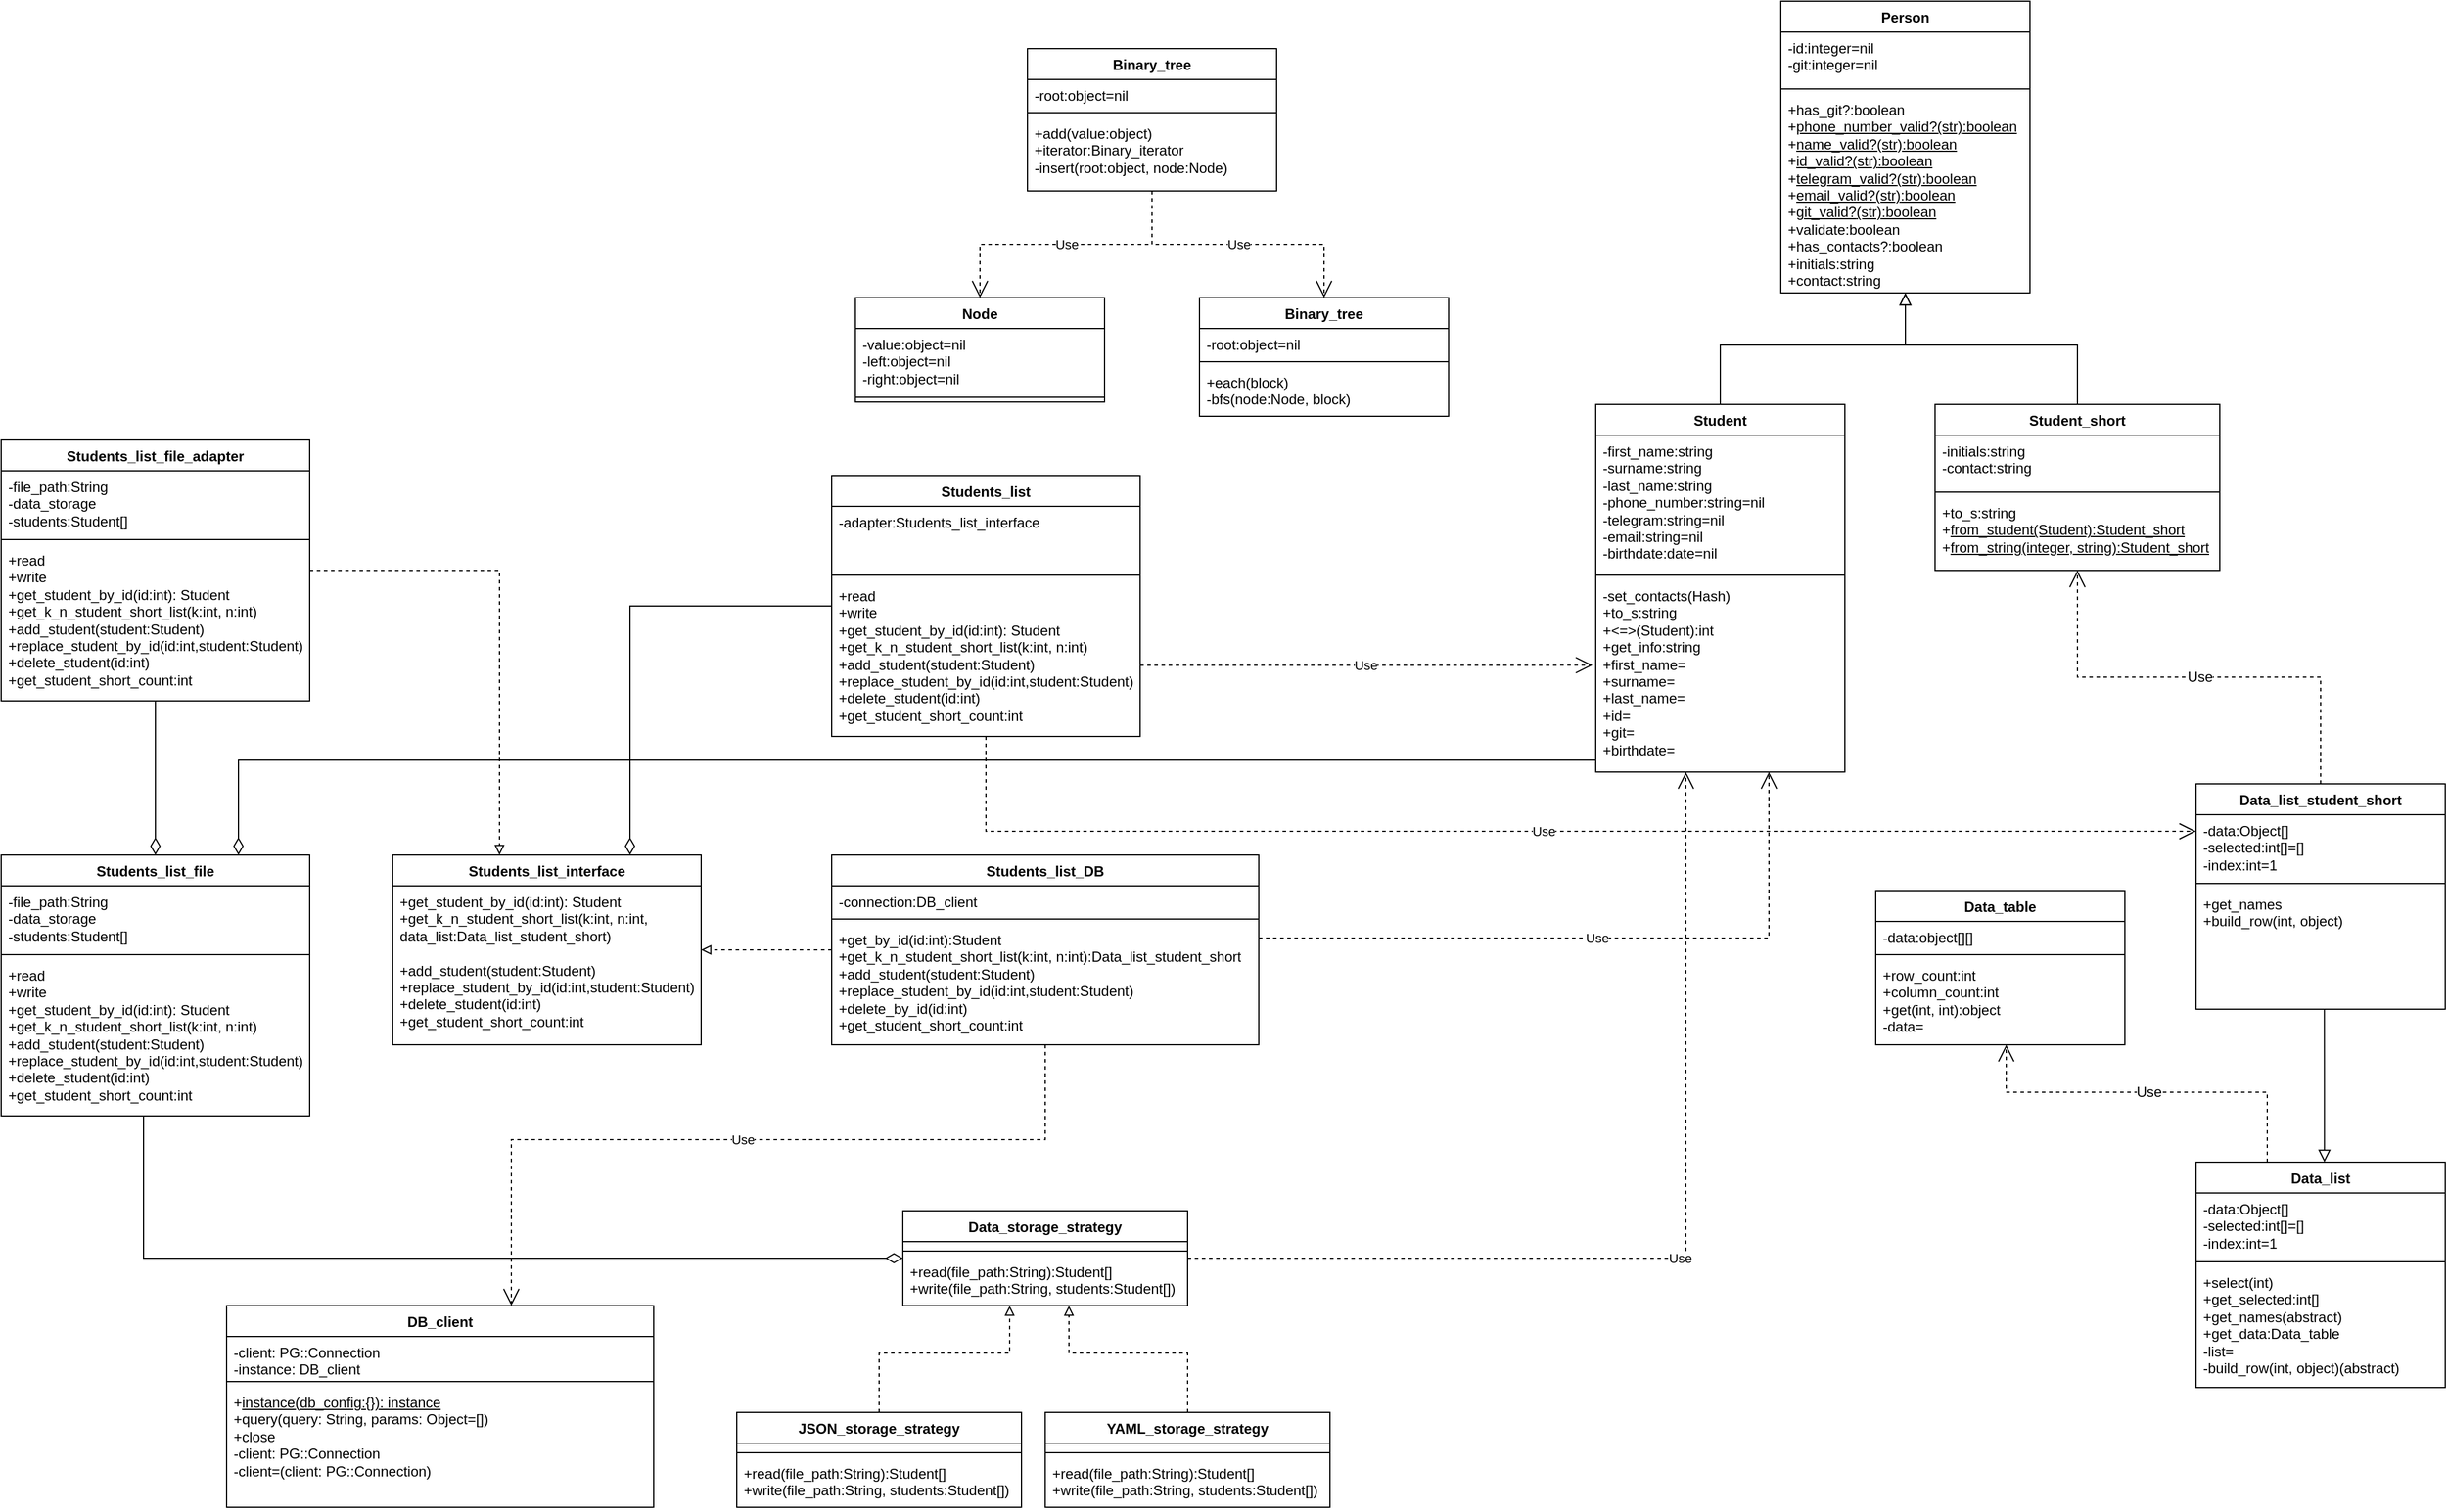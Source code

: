 <mxfile version="25.0.3">
  <diagram name="Страница — 1" id="g2da-hudP_CnLgakoSEc">
    <mxGraphModel dx="3975" dy="1758" grid="1" gridSize="10" guides="1" tooltips="1" connect="1" arrows="1" fold="1" page="1" pageScale="1" pageWidth="827" pageHeight="1169" math="0" shadow="0">
      <root>
        <mxCell id="0" />
        <mxCell id="1" parent="0" />
        <mxCell id="_McZ9GE45n8cKITFBvcX-1" value="Person" style="swimlane;fontStyle=1;align=center;verticalAlign=top;childLayout=stackLayout;horizontal=1;startSize=26;horizontalStack=0;resizeParent=1;resizeParentMax=0;resizeLast=0;collapsible=1;marginBottom=0;whiteSpace=wrap;html=1;labelBackgroundColor=none;" vertex="1" parent="1">
          <mxGeometry x="880" width="210" height="246" as="geometry" />
        </mxCell>
        <mxCell id="_McZ9GE45n8cKITFBvcX-2" value="-id:integer=nil&lt;div&gt;-git:integer=nil&lt;br&gt;&lt;/div&gt;" style="text;strokeColor=none;fillColor=none;align=left;verticalAlign=top;spacingLeft=4;spacingRight=4;overflow=hidden;rotatable=0;points=[[0,0.5],[1,0.5]];portConstraint=eastwest;whiteSpace=wrap;html=1;labelBackgroundColor=none;" vertex="1" parent="_McZ9GE45n8cKITFBvcX-1">
          <mxGeometry y="26" width="210" height="44" as="geometry" />
        </mxCell>
        <mxCell id="_McZ9GE45n8cKITFBvcX-3" value="" style="line;strokeWidth=1;fillColor=none;align=left;verticalAlign=middle;spacingTop=-1;spacingLeft=3;spacingRight=3;rotatable=0;labelPosition=right;points=[];portConstraint=eastwest;labelBackgroundColor=none;" vertex="1" parent="_McZ9GE45n8cKITFBvcX-1">
          <mxGeometry y="70" width="210" height="8" as="geometry" />
        </mxCell>
        <mxCell id="_McZ9GE45n8cKITFBvcX-4" value="+has_git?:boolean&lt;div&gt;+&lt;u&gt;phone_number_valid?(str)&lt;span style=&quot;background-color: initial;&quot;&gt;:boolean&lt;/span&gt;&lt;/u&gt;&lt;/div&gt;&lt;div&gt;&lt;span style=&quot;background-color: initial;&quot;&gt;+&lt;u&gt;name_valid?(str)&lt;/u&gt;&lt;/span&gt;&lt;span style=&quot;background-color: initial;&quot;&gt;&lt;u&gt;:boolean&lt;/u&gt;&lt;/span&gt;&lt;/div&gt;&lt;div&gt;&lt;span style=&quot;background-color: initial;&quot;&gt;+&lt;u&gt;id_valid?&lt;/u&gt;&lt;/span&gt;&lt;u&gt;&lt;span style=&quot;background-color: initial;&quot;&gt;(str)&lt;/span&gt;&lt;span style=&quot;background-color: initial;&quot;&gt;:boolean&lt;/span&gt;&lt;/u&gt;&lt;/div&gt;&lt;div&gt;&lt;span style=&quot;background-color: initial;&quot;&gt;+&lt;u&gt;telegram_valid?&lt;/u&gt;&lt;/span&gt;&lt;u&gt;&lt;span style=&quot;background-color: initial;&quot;&gt;(str)&lt;/span&gt;&lt;span style=&quot;background-color: initial;&quot;&gt;:boolean&lt;/span&gt;&lt;/u&gt;&lt;/div&gt;&lt;div&gt;&lt;span style=&quot;background-color: initial;&quot;&gt;+&lt;u&gt;email_valid?&lt;/u&gt;&lt;/span&gt;&lt;u&gt;&lt;span style=&quot;background-color: initial;&quot;&gt;(str)&lt;/span&gt;&lt;span style=&quot;background-color: initial;&quot;&gt;:boolean&lt;/span&gt;&lt;/u&gt;&lt;/div&gt;&lt;div&gt;&lt;span style=&quot;background-color: initial;&quot;&gt;+&lt;u&gt;git_valid?&lt;/u&gt;&lt;/span&gt;&lt;u&gt;&lt;span style=&quot;background-color: initial;&quot;&gt;(str)&lt;/span&gt;&lt;span style=&quot;background-color: initial;&quot;&gt;:boolean&lt;/span&gt;&lt;/u&gt;&lt;/div&gt;&lt;div&gt;&lt;span style=&quot;background-color: initial;&quot;&gt;+validate&lt;/span&gt;&lt;span style=&quot;background-color: initial;&quot;&gt;:boolean&lt;/span&gt;&lt;/div&gt;&lt;div&gt;&lt;span style=&quot;background-color: initial;&quot;&gt;+has_contacts?:&lt;/span&gt;&lt;span style=&quot;background-color: initial;&quot;&gt;boolean&lt;/span&gt;&lt;/div&gt;&lt;div&gt;&lt;span style=&quot;background-color: initial;&quot;&gt;+initials:string&lt;/span&gt;&lt;/div&gt;&lt;div&gt;&lt;span style=&quot;background-color: initial;&quot;&gt;+contact:string&lt;/span&gt;&lt;/div&gt;" style="text;strokeColor=none;fillColor=none;align=left;verticalAlign=top;spacingLeft=4;spacingRight=4;overflow=hidden;rotatable=0;points=[[0,0.5],[1,0.5]];portConstraint=eastwest;whiteSpace=wrap;html=1;labelBackgroundColor=none;" vertex="1" parent="_McZ9GE45n8cKITFBvcX-1">
          <mxGeometry y="78" width="210" height="168" as="geometry" />
        </mxCell>
        <mxCell id="_McZ9GE45n8cKITFBvcX-5" style="edgeStyle=orthogonalEdgeStyle;rounded=0;orthogonalLoop=1;jettySize=auto;html=1;exitX=0.5;exitY=0;exitDx=0;exitDy=0;fontSize=12;startSize=8;endSize=8;endArrow=block;endFill=0;" edge="1" parent="1" source="_McZ9GE45n8cKITFBvcX-6" target="_McZ9GE45n8cKITFBvcX-4">
          <mxGeometry relative="1" as="geometry">
            <Array as="points">
              <mxPoint x="829" y="290" />
              <mxPoint x="985" y="290" />
            </Array>
          </mxGeometry>
        </mxCell>
        <mxCell id="_McZ9GE45n8cKITFBvcX-6" value="Student" style="swimlane;fontStyle=1;align=center;verticalAlign=top;childLayout=stackLayout;horizontal=1;startSize=26;horizontalStack=0;resizeParent=1;resizeParentMax=0;resizeLast=0;collapsible=1;marginBottom=0;whiteSpace=wrap;html=1;labelBackgroundColor=none;" vertex="1" parent="1">
          <mxGeometry x="724" y="340" width="210" height="310" as="geometry" />
        </mxCell>
        <mxCell id="_McZ9GE45n8cKITFBvcX-7" value="&lt;div&gt;-first_name:string&lt;/div&gt;&lt;div&gt;-surname&lt;span style=&quot;background-color: initial;&quot;&gt;:string&lt;/span&gt;&lt;/div&gt;&lt;div&gt;&lt;span style=&quot;background-color: initial;&quot;&gt;-last_name&lt;/span&gt;&lt;span style=&quot;background-color: initial;&quot;&gt;:string&lt;/span&gt;&lt;/div&gt;&lt;div&gt;&lt;span style=&quot;background-color: initial;&quot;&gt;-phone_number:string=nil&lt;/span&gt;&lt;/div&gt;&lt;div&gt;&lt;span style=&quot;background-color: initial;&quot;&gt;-telegram&lt;/span&gt;&lt;span style=&quot;background-color: initial;&quot;&gt;:string=nil&lt;/span&gt;&lt;/div&gt;&lt;div&gt;&lt;span style=&quot;background-color: initial;&quot;&gt;-email&lt;/span&gt;&lt;span style=&quot;background-color: initial;&quot;&gt;:string=nil&lt;/span&gt;&lt;/div&gt;&lt;div&gt;&lt;span style=&quot;background-color: initial;&quot;&gt;-birthdate:date=nil&lt;/span&gt;&lt;/div&gt;" style="text;strokeColor=none;fillColor=none;align=left;verticalAlign=top;spacingLeft=4;spacingRight=4;overflow=hidden;rotatable=0;points=[[0,0.5],[1,0.5]];portConstraint=eastwest;whiteSpace=wrap;html=1;labelBackgroundColor=none;" vertex="1" parent="_McZ9GE45n8cKITFBvcX-6">
          <mxGeometry y="26" width="210" height="114" as="geometry" />
        </mxCell>
        <mxCell id="_McZ9GE45n8cKITFBvcX-8" value="" style="line;strokeWidth=1;fillColor=none;align=left;verticalAlign=middle;spacingTop=-1;spacingLeft=3;spacingRight=3;rotatable=0;labelPosition=right;points=[];portConstraint=eastwest;labelBackgroundColor=none;" vertex="1" parent="_McZ9GE45n8cKITFBvcX-6">
          <mxGeometry y="140" width="210" height="8" as="geometry" />
        </mxCell>
        <mxCell id="_McZ9GE45n8cKITFBvcX-9" value="-set_contacts(Hash)&lt;div&gt;+to_s:string&lt;/div&gt;&lt;div&gt;+&amp;lt;=&amp;gt;(Student):int&lt;/div&gt;&lt;div&gt;+get_info:string&lt;/div&gt;&lt;div&gt;+first_name=&lt;/div&gt;&lt;div&gt;+surname=&lt;/div&gt;&lt;div&gt;+last_name=&lt;/div&gt;&lt;div&gt;+id=&lt;/div&gt;&lt;div&gt;+git=&lt;/div&gt;&lt;div&gt;+birthdate=&lt;/div&gt;" style="text;strokeColor=none;fillColor=none;align=left;verticalAlign=top;spacingLeft=4;spacingRight=4;overflow=hidden;rotatable=0;points=[[0,0.5],[1,0.5]];portConstraint=eastwest;whiteSpace=wrap;html=1;labelBackgroundColor=none;" vertex="1" parent="_McZ9GE45n8cKITFBvcX-6">
          <mxGeometry y="148" width="210" height="162" as="geometry" />
        </mxCell>
        <mxCell id="_McZ9GE45n8cKITFBvcX-10" style="edgeStyle=orthogonalEdgeStyle;rounded=0;orthogonalLoop=1;jettySize=auto;html=1;fontSize=12;startSize=8;endSize=8;exitX=0.5;exitY=0;exitDx=0;exitDy=0;endArrow=block;endFill=0;" edge="1" parent="1" source="_McZ9GE45n8cKITFBvcX-11" target="_McZ9GE45n8cKITFBvcX-4">
          <mxGeometry relative="1" as="geometry">
            <Array as="points">
              <mxPoint x="1130" y="290" />
              <mxPoint x="985" y="290" />
            </Array>
          </mxGeometry>
        </mxCell>
        <mxCell id="_McZ9GE45n8cKITFBvcX-11" value="Student_short" style="swimlane;fontStyle=1;align=center;verticalAlign=top;childLayout=stackLayout;horizontal=1;startSize=26;horizontalStack=0;resizeParent=1;resizeParentMax=0;resizeLast=0;collapsible=1;marginBottom=0;whiteSpace=wrap;html=1;labelBackgroundColor=none;" vertex="1" parent="1">
          <mxGeometry x="1010" y="340" width="240" height="140" as="geometry" />
        </mxCell>
        <mxCell id="_McZ9GE45n8cKITFBvcX-12" value="&lt;div&gt;-initials:string&lt;/div&gt;&lt;div&gt;-contact:string&lt;/div&gt;" style="text;strokeColor=none;fillColor=none;align=left;verticalAlign=top;spacingLeft=4;spacingRight=4;overflow=hidden;rotatable=0;points=[[0,0.5],[1,0.5]];portConstraint=eastwest;whiteSpace=wrap;html=1;labelBackgroundColor=none;" vertex="1" parent="_McZ9GE45n8cKITFBvcX-11">
          <mxGeometry y="26" width="240" height="44" as="geometry" />
        </mxCell>
        <mxCell id="_McZ9GE45n8cKITFBvcX-13" value="" style="line;strokeWidth=1;fillColor=none;align=left;verticalAlign=middle;spacingTop=-1;spacingLeft=3;spacingRight=3;rotatable=0;labelPosition=right;points=[];portConstraint=eastwest;labelBackgroundColor=none;" vertex="1" parent="_McZ9GE45n8cKITFBvcX-11">
          <mxGeometry y="70" width="240" height="8" as="geometry" />
        </mxCell>
        <mxCell id="_McZ9GE45n8cKITFBvcX-14" value="+to_s:string&lt;div&gt;+&lt;u&gt;from_student(Student):Student_short&lt;/u&gt;&lt;/div&gt;&lt;div&gt;+&lt;u&gt;from_string(integer, string)&lt;span style=&quot;background-color: initial;&quot;&gt;:Student_short&lt;/span&gt;&lt;/u&gt;&lt;/div&gt;" style="text;strokeColor=none;fillColor=none;align=left;verticalAlign=top;spacingLeft=4;spacingRight=4;overflow=hidden;rotatable=0;points=[[0,0.5],[1,0.5]];portConstraint=eastwest;whiteSpace=wrap;html=1;labelBackgroundColor=none;" vertex="1" parent="_McZ9GE45n8cKITFBvcX-11">
          <mxGeometry y="78" width="240" height="62" as="geometry" />
        </mxCell>
        <mxCell id="_McZ9GE45n8cKITFBvcX-15" value="Data_table" style="swimlane;fontStyle=1;align=center;verticalAlign=top;childLayout=stackLayout;horizontal=1;startSize=26;horizontalStack=0;resizeParent=1;resizeParentMax=0;resizeLast=0;collapsible=1;marginBottom=0;whiteSpace=wrap;html=1;" vertex="1" parent="1">
          <mxGeometry x="960" y="750.0" width="210" height="130" as="geometry" />
        </mxCell>
        <mxCell id="_McZ9GE45n8cKITFBvcX-16" value="&lt;div&gt;-data:object[][]&lt;/div&gt;" style="text;strokeColor=none;fillColor=none;align=left;verticalAlign=top;spacingLeft=4;spacingRight=4;overflow=hidden;rotatable=0;points=[[0,0.5],[1,0.5]];portConstraint=eastwest;whiteSpace=wrap;html=1;" vertex="1" parent="_McZ9GE45n8cKITFBvcX-15">
          <mxGeometry y="26" width="210" height="24" as="geometry" />
        </mxCell>
        <mxCell id="_McZ9GE45n8cKITFBvcX-17" value="" style="line;strokeWidth=1;fillColor=none;align=left;verticalAlign=middle;spacingTop=-1;spacingLeft=3;spacingRight=3;rotatable=0;labelPosition=right;points=[];portConstraint=eastwest;strokeColor=inherit;" vertex="1" parent="_McZ9GE45n8cKITFBvcX-15">
          <mxGeometry y="50" width="210" height="8" as="geometry" />
        </mxCell>
        <mxCell id="_McZ9GE45n8cKITFBvcX-18" value="+row_count:int&lt;div&gt;+column_count:int&lt;/div&gt;&lt;div&gt;+get(int, int):object&lt;/div&gt;&lt;div&gt;-data=&lt;/div&gt;&lt;div&gt;&lt;br&gt;&lt;/div&gt;" style="text;strokeColor=none;fillColor=none;align=left;verticalAlign=top;spacingLeft=4;spacingRight=4;overflow=hidden;rotatable=0;points=[[0,0.5],[1,0.5]];portConstraint=eastwest;whiteSpace=wrap;html=1;" vertex="1" parent="_McZ9GE45n8cKITFBvcX-15">
          <mxGeometry y="58" width="210" height="72" as="geometry" />
        </mxCell>
        <mxCell id="_McZ9GE45n8cKITFBvcX-19" value="Data_list" style="swimlane;fontStyle=1;align=center;verticalAlign=top;childLayout=stackLayout;horizontal=1;startSize=26;horizontalStack=0;resizeParent=1;resizeParentMax=0;resizeLast=0;collapsible=1;marginBottom=0;whiteSpace=wrap;html=1;" vertex="1" parent="1">
          <mxGeometry x="1230" y="979.0" width="210" height="190" as="geometry" />
        </mxCell>
        <mxCell id="_McZ9GE45n8cKITFBvcX-20" value="&lt;div&gt;-data:Object[]&lt;/div&gt;&lt;div&gt;-selected:int[]=[]&lt;/div&gt;&lt;div&gt;-index:int=1&lt;/div&gt;" style="text;strokeColor=none;fillColor=none;align=left;verticalAlign=top;spacingLeft=4;spacingRight=4;overflow=hidden;rotatable=0;points=[[0,0.5],[1,0.5]];portConstraint=eastwest;whiteSpace=wrap;html=1;" vertex="1" parent="_McZ9GE45n8cKITFBvcX-19">
          <mxGeometry y="26" width="210" height="54" as="geometry" />
        </mxCell>
        <mxCell id="_McZ9GE45n8cKITFBvcX-21" value="" style="line;strokeWidth=1;fillColor=none;align=left;verticalAlign=middle;spacingTop=-1;spacingLeft=3;spacingRight=3;rotatable=0;labelPosition=right;points=[];portConstraint=eastwest;strokeColor=inherit;" vertex="1" parent="_McZ9GE45n8cKITFBvcX-19">
          <mxGeometry y="80" width="210" height="8" as="geometry" />
        </mxCell>
        <mxCell id="_McZ9GE45n8cKITFBvcX-22" value="+select(int)&lt;div&gt;+get_selected:int[]&lt;/div&gt;&lt;div&gt;+get_names(abstract)&lt;/div&gt;&lt;div&gt;+get_data:Data_table&lt;/div&gt;&lt;div&gt;-list=&lt;/div&gt;&lt;div&gt;-build_row(int, object)(abstract)&lt;/div&gt;" style="text;strokeColor=none;fillColor=none;align=left;verticalAlign=top;spacingLeft=4;spacingRight=4;overflow=hidden;rotatable=0;points=[[0,0.5],[1,0.5]];portConstraint=eastwest;whiteSpace=wrap;html=1;" vertex="1" parent="_McZ9GE45n8cKITFBvcX-19">
          <mxGeometry y="88" width="210" height="102" as="geometry" />
        </mxCell>
        <mxCell id="_McZ9GE45n8cKITFBvcX-23" value="Data_list_student_short" style="swimlane;fontStyle=1;align=center;verticalAlign=top;childLayout=stackLayout;horizontal=1;startSize=26;horizontalStack=0;resizeParent=1;resizeParentMax=0;resizeLast=0;collapsible=1;marginBottom=0;whiteSpace=wrap;html=1;" vertex="1" parent="1">
          <mxGeometry x="1230" y="660.0" width="210" height="190" as="geometry" />
        </mxCell>
        <mxCell id="_McZ9GE45n8cKITFBvcX-24" value="&lt;div&gt;-data:Object[]&lt;/div&gt;&lt;div&gt;-selected:int[]=[]&lt;/div&gt;&lt;div&gt;-index:int=1&lt;/div&gt;" style="text;strokeColor=none;fillColor=none;align=left;verticalAlign=top;spacingLeft=4;spacingRight=4;overflow=hidden;rotatable=0;points=[[0,0.5],[1,0.5]];portConstraint=eastwest;whiteSpace=wrap;html=1;" vertex="1" parent="_McZ9GE45n8cKITFBvcX-23">
          <mxGeometry y="26" width="210" height="54" as="geometry" />
        </mxCell>
        <mxCell id="_McZ9GE45n8cKITFBvcX-25" value="" style="line;strokeWidth=1;fillColor=none;align=left;verticalAlign=middle;spacingTop=-1;spacingLeft=3;spacingRight=3;rotatable=0;labelPosition=right;points=[];portConstraint=eastwest;strokeColor=inherit;" vertex="1" parent="_McZ9GE45n8cKITFBvcX-23">
          <mxGeometry y="80" width="210" height="8" as="geometry" />
        </mxCell>
        <mxCell id="_McZ9GE45n8cKITFBvcX-26" value="+get_names&lt;div&gt;+build_row(int, object)&lt;/div&gt;" style="text;strokeColor=none;fillColor=none;align=left;verticalAlign=top;spacingLeft=4;spacingRight=4;overflow=hidden;rotatable=0;points=[[0,0.5],[1,0.5]];portConstraint=eastwest;whiteSpace=wrap;html=1;" vertex="1" parent="_McZ9GE45n8cKITFBvcX-23">
          <mxGeometry y="88" width="210" height="102" as="geometry" />
        </mxCell>
        <mxCell id="_McZ9GE45n8cKITFBvcX-27" value="Use" style="endArrow=open;endSize=12;dashed=1;html=1;rounded=0;fontSize=12;edgeStyle=orthogonalEdgeStyle;" edge="1" parent="1" source="_McZ9GE45n8cKITFBvcX-19" target="_McZ9GE45n8cKITFBvcX-15">
          <mxGeometry width="160" relative="1" as="geometry">
            <mxPoint x="740" y="910" as="sourcePoint" />
            <mxPoint x="900" y="910" as="targetPoint" />
            <Array as="points">
              <mxPoint x="1290" y="920" />
              <mxPoint x="1070" y="920" />
            </Array>
          </mxGeometry>
        </mxCell>
        <mxCell id="_McZ9GE45n8cKITFBvcX-28" style="edgeStyle=orthogonalEdgeStyle;rounded=0;orthogonalLoop=1;jettySize=auto;html=1;fontSize=12;startSize=8;endSize=8;endArrow=block;endFill=0;exitX=0.515;exitY=1.002;exitDx=0;exitDy=0;exitPerimeter=0;" edge="1" parent="1" source="_McZ9GE45n8cKITFBvcX-26" target="_McZ9GE45n8cKITFBvcX-19">
          <mxGeometry relative="1" as="geometry">
            <mxPoint x="1009.95" y="790.003" as="sourcePoint" />
            <mxPoint x="1144.95" y="954.95" as="targetPoint" />
            <Array as="points">
              <mxPoint x="1338" y="920" />
              <mxPoint x="1338" y="935" />
            </Array>
          </mxGeometry>
        </mxCell>
        <mxCell id="_McZ9GE45n8cKITFBvcX-29" value="Use" style="endArrow=open;endSize=12;dashed=1;html=1;rounded=0;fontSize=12;edgeStyle=orthogonalEdgeStyle;" edge="1" parent="1" source="_McZ9GE45n8cKITFBvcX-23" target="_McZ9GE45n8cKITFBvcX-11">
          <mxGeometry width="160" relative="1" as="geometry">
            <mxPoint x="1360" y="640" as="sourcePoint" />
            <mxPoint x="1240" y="640" as="targetPoint" />
          </mxGeometry>
        </mxCell>
        <mxCell id="_McZ9GE45n8cKITFBvcX-30" style="edgeStyle=orthogonalEdgeStyle;rounded=0;orthogonalLoop=1;jettySize=auto;html=1;exitX=0.5;exitY=0;exitDx=0;exitDy=0;endArrow=block;endFill=0;dashed=1;" edge="1" parent="1" source="_McZ9GE45n8cKITFBvcX-31" target="_McZ9GE45n8cKITFBvcX-40">
          <mxGeometry relative="1" as="geometry">
            <Array as="points">
              <mxPoint x="120" y="1140" />
              <mxPoint x="230" y="1140" />
            </Array>
          </mxGeometry>
        </mxCell>
        <mxCell id="_McZ9GE45n8cKITFBvcX-31" value="JSON_storage_strategy" style="swimlane;fontStyle=1;align=center;verticalAlign=top;childLayout=stackLayout;horizontal=1;startSize=26;horizontalStack=0;resizeParent=1;resizeParentMax=0;resizeLast=0;collapsible=1;marginBottom=0;whiteSpace=wrap;html=1;" vertex="1" parent="1">
          <mxGeometry y="1190.0" width="240" height="80" as="geometry" />
        </mxCell>
        <mxCell id="_McZ9GE45n8cKITFBvcX-32" value="&lt;div&gt;&lt;br&gt;&lt;/div&gt;" style="text;strokeColor=none;fillColor=none;align=left;verticalAlign=top;spacingLeft=4;spacingRight=4;overflow=hidden;rotatable=0;points=[[0,0.5],[1,0.5]];portConstraint=eastwest;whiteSpace=wrap;html=1;" vertex="1" parent="_McZ9GE45n8cKITFBvcX-31">
          <mxGeometry y="26" width="240" height="4" as="geometry" />
        </mxCell>
        <mxCell id="_McZ9GE45n8cKITFBvcX-33" value="" style="line;strokeWidth=1;fillColor=none;align=left;verticalAlign=middle;spacingTop=-1;spacingLeft=3;spacingRight=3;rotatable=0;labelPosition=right;points=[];portConstraint=eastwest;strokeColor=inherit;" vertex="1" parent="_McZ9GE45n8cKITFBvcX-31">
          <mxGeometry y="30" width="240" height="8" as="geometry" />
        </mxCell>
        <mxCell id="_McZ9GE45n8cKITFBvcX-34" value="+read(file_path:String):Student[]&lt;div&gt;+write(file_path:String, students:Student[])&lt;/div&gt;" style="text;strokeColor=none;fillColor=none;align=left;verticalAlign=top;spacingLeft=4;spacingRight=4;overflow=hidden;rotatable=0;points=[[0,0.5],[1,0.5]];portConstraint=eastwest;whiteSpace=wrap;html=1;" vertex="1" parent="_McZ9GE45n8cKITFBvcX-31">
          <mxGeometry y="38" width="240" height="42" as="geometry" />
        </mxCell>
        <mxCell id="_McZ9GE45n8cKITFBvcX-35" style="edgeStyle=orthogonalEdgeStyle;rounded=0;orthogonalLoop=1;jettySize=auto;html=1;exitX=0.5;exitY=0;exitDx=0;exitDy=0;endArrow=block;endFill=0;dashed=1;" edge="1" parent="1" source="_McZ9GE45n8cKITFBvcX-36" target="_McZ9GE45n8cKITFBvcX-40">
          <mxGeometry relative="1" as="geometry">
            <Array as="points">
              <mxPoint x="380" y="1140" />
              <mxPoint x="280" y="1140" />
            </Array>
          </mxGeometry>
        </mxCell>
        <mxCell id="_McZ9GE45n8cKITFBvcX-36" value="YAML_storage_strategy" style="swimlane;fontStyle=1;align=center;verticalAlign=top;childLayout=stackLayout;horizontal=1;startSize=26;horizontalStack=0;resizeParent=1;resizeParentMax=0;resizeLast=0;collapsible=1;marginBottom=0;whiteSpace=wrap;html=1;" vertex="1" parent="1">
          <mxGeometry x="260" y="1190.0" width="240" height="80" as="geometry" />
        </mxCell>
        <mxCell id="_McZ9GE45n8cKITFBvcX-37" value="&lt;div&gt;&lt;br&gt;&lt;/div&gt;" style="text;strokeColor=none;fillColor=none;align=left;verticalAlign=top;spacingLeft=4;spacingRight=4;overflow=hidden;rotatable=0;points=[[0,0.5],[1,0.5]];portConstraint=eastwest;whiteSpace=wrap;html=1;" vertex="1" parent="_McZ9GE45n8cKITFBvcX-36">
          <mxGeometry y="26" width="240" height="4" as="geometry" />
        </mxCell>
        <mxCell id="_McZ9GE45n8cKITFBvcX-38" value="" style="line;strokeWidth=1;fillColor=none;align=left;verticalAlign=middle;spacingTop=-1;spacingLeft=3;spacingRight=3;rotatable=0;labelPosition=right;points=[];portConstraint=eastwest;strokeColor=inherit;" vertex="1" parent="_McZ9GE45n8cKITFBvcX-36">
          <mxGeometry y="30" width="240" height="8" as="geometry" />
        </mxCell>
        <mxCell id="_McZ9GE45n8cKITFBvcX-39" value="+read(file_path:String):Student[]&lt;div&gt;+write(file_path:String, students:Student[])&lt;/div&gt;" style="text;strokeColor=none;fillColor=none;align=left;verticalAlign=top;spacingLeft=4;spacingRight=4;overflow=hidden;rotatable=0;points=[[0,0.5],[1,0.5]];portConstraint=eastwest;whiteSpace=wrap;html=1;" vertex="1" parent="_McZ9GE45n8cKITFBvcX-36">
          <mxGeometry y="38" width="240" height="42" as="geometry" />
        </mxCell>
        <mxCell id="_McZ9GE45n8cKITFBvcX-40" value="Data_storage_strategy" style="swimlane;fontStyle=1;align=center;verticalAlign=top;childLayout=stackLayout;horizontal=1;startSize=26;horizontalStack=0;resizeParent=1;resizeParentMax=0;resizeLast=0;collapsible=1;marginBottom=0;whiteSpace=wrap;html=1;" vertex="1" parent="1">
          <mxGeometry x="140" y="1020.0" width="240" height="80" as="geometry" />
        </mxCell>
        <mxCell id="_McZ9GE45n8cKITFBvcX-41" value="&lt;div&gt;&lt;br&gt;&lt;/div&gt;" style="text;strokeColor=none;fillColor=none;align=left;verticalAlign=top;spacingLeft=4;spacingRight=4;overflow=hidden;rotatable=0;points=[[0,0.5],[1,0.5]];portConstraint=eastwest;whiteSpace=wrap;html=1;" vertex="1" parent="_McZ9GE45n8cKITFBvcX-40">
          <mxGeometry y="26" width="240" height="4" as="geometry" />
        </mxCell>
        <mxCell id="_McZ9GE45n8cKITFBvcX-42" value="" style="line;strokeWidth=1;fillColor=none;align=left;verticalAlign=middle;spacingTop=-1;spacingLeft=3;spacingRight=3;rotatable=0;labelPosition=right;points=[];portConstraint=eastwest;strokeColor=inherit;" vertex="1" parent="_McZ9GE45n8cKITFBvcX-40">
          <mxGeometry y="30" width="240" height="8" as="geometry" />
        </mxCell>
        <mxCell id="_McZ9GE45n8cKITFBvcX-43" value="+read(file_path:String):Student[]&lt;div&gt;+write(file_path:String, students:Student[])&lt;/div&gt;" style="text;strokeColor=none;fillColor=none;align=left;verticalAlign=top;spacingLeft=4;spacingRight=4;overflow=hidden;rotatable=0;points=[[0,0.5],[1,0.5]];portConstraint=eastwest;whiteSpace=wrap;html=1;" vertex="1" parent="_McZ9GE45n8cKITFBvcX-40">
          <mxGeometry y="38" width="240" height="42" as="geometry" />
        </mxCell>
        <mxCell id="_McZ9GE45n8cKITFBvcX-44" value="Use" style="endArrow=open;endSize=12;dashed=1;html=1;rounded=0;edgeStyle=orthogonalEdgeStyle;" edge="1" parent="1" source="_McZ9GE45n8cKITFBvcX-40" target="_McZ9GE45n8cKITFBvcX-6">
          <mxGeometry width="160" relative="1" as="geometry">
            <mxPoint x="360" y="494.5" as="sourcePoint" />
            <mxPoint x="520" y="494.5" as="targetPoint" />
            <Array as="points">
              <mxPoint x="800" y="1060" />
            </Array>
          </mxGeometry>
        </mxCell>
        <mxCell id="_McZ9GE45n8cKITFBvcX-45" value="Binary_tree" style="swimlane;fontStyle=1;align=center;verticalAlign=top;childLayout=stackLayout;horizontal=1;startSize=26;horizontalStack=0;resizeParent=1;resizeParentMax=0;resizeLast=0;collapsible=1;marginBottom=0;whiteSpace=wrap;html=1;" vertex="1" parent="1">
          <mxGeometry x="245" y="40.0" width="210" height="120" as="geometry" />
        </mxCell>
        <mxCell id="_McZ9GE45n8cKITFBvcX-46" value="&lt;div&gt;-root:object=nil&lt;/div&gt;" style="text;strokeColor=none;fillColor=none;align=left;verticalAlign=top;spacingLeft=4;spacingRight=4;overflow=hidden;rotatable=0;points=[[0,0.5],[1,0.5]];portConstraint=eastwest;whiteSpace=wrap;html=1;" vertex="1" parent="_McZ9GE45n8cKITFBvcX-45">
          <mxGeometry y="26" width="210" height="24" as="geometry" />
        </mxCell>
        <mxCell id="_McZ9GE45n8cKITFBvcX-47" value="" style="line;strokeWidth=1;fillColor=none;align=left;verticalAlign=middle;spacingTop=-1;spacingLeft=3;spacingRight=3;rotatable=0;labelPosition=right;points=[];portConstraint=eastwest;strokeColor=inherit;" vertex="1" parent="_McZ9GE45n8cKITFBvcX-45">
          <mxGeometry y="50" width="210" height="8" as="geometry" />
        </mxCell>
        <mxCell id="_McZ9GE45n8cKITFBvcX-48" value="+add(value:object)&lt;div&gt;+iterator:Binary_iterator&lt;/div&gt;&lt;div&gt;-insert(root:object, node:Node)&lt;/div&gt;" style="text;strokeColor=none;fillColor=none;align=left;verticalAlign=top;spacingLeft=4;spacingRight=4;overflow=hidden;rotatable=0;points=[[0,0.5],[1,0.5]];portConstraint=eastwest;whiteSpace=wrap;html=1;" vertex="1" parent="_McZ9GE45n8cKITFBvcX-45">
          <mxGeometry y="58" width="210" height="62" as="geometry" />
        </mxCell>
        <mxCell id="_McZ9GE45n8cKITFBvcX-49" value="Node" style="swimlane;fontStyle=1;align=center;verticalAlign=top;childLayout=stackLayout;horizontal=1;startSize=26;horizontalStack=0;resizeParent=1;resizeParentMax=0;resizeLast=0;collapsible=1;marginBottom=0;whiteSpace=wrap;html=1;" vertex="1" parent="1">
          <mxGeometry x="100" y="250.0" width="210" height="88" as="geometry" />
        </mxCell>
        <mxCell id="_McZ9GE45n8cKITFBvcX-50" value="&lt;div&gt;-value:object=nil&lt;/div&gt;&lt;div&gt;-left:object=nil&lt;/div&gt;&lt;div&gt;-right:object=nil&lt;/div&gt;" style="text;strokeColor=none;fillColor=none;align=left;verticalAlign=top;spacingLeft=4;spacingRight=4;overflow=hidden;rotatable=0;points=[[0,0.5],[1,0.5]];portConstraint=eastwest;whiteSpace=wrap;html=1;" vertex="1" parent="_McZ9GE45n8cKITFBvcX-49">
          <mxGeometry y="26" width="210" height="54" as="geometry" />
        </mxCell>
        <mxCell id="_McZ9GE45n8cKITFBvcX-51" value="" style="line;strokeWidth=1;fillColor=none;align=left;verticalAlign=middle;spacingTop=-1;spacingLeft=3;spacingRight=3;rotatable=0;labelPosition=right;points=[];portConstraint=eastwest;strokeColor=inherit;" vertex="1" parent="_McZ9GE45n8cKITFBvcX-49">
          <mxGeometry y="80" width="210" height="8" as="geometry" />
        </mxCell>
        <mxCell id="_McZ9GE45n8cKITFBvcX-52" value="Binary_tree" style="swimlane;fontStyle=1;align=center;verticalAlign=top;childLayout=stackLayout;horizontal=1;startSize=26;horizontalStack=0;resizeParent=1;resizeParentMax=0;resizeLast=0;collapsible=1;marginBottom=0;whiteSpace=wrap;html=1;" vertex="1" parent="1">
          <mxGeometry x="390" y="250.0" width="210" height="100" as="geometry" />
        </mxCell>
        <mxCell id="_McZ9GE45n8cKITFBvcX-53" value="&lt;div&gt;-root:object=nil&lt;/div&gt;" style="text;strokeColor=none;fillColor=none;align=left;verticalAlign=top;spacingLeft=4;spacingRight=4;overflow=hidden;rotatable=0;points=[[0,0.5],[1,0.5]];portConstraint=eastwest;whiteSpace=wrap;html=1;" vertex="1" parent="_McZ9GE45n8cKITFBvcX-52">
          <mxGeometry y="26" width="210" height="24" as="geometry" />
        </mxCell>
        <mxCell id="_McZ9GE45n8cKITFBvcX-54" value="" style="line;strokeWidth=1;fillColor=none;align=left;verticalAlign=middle;spacingTop=-1;spacingLeft=3;spacingRight=3;rotatable=0;labelPosition=right;points=[];portConstraint=eastwest;strokeColor=inherit;" vertex="1" parent="_McZ9GE45n8cKITFBvcX-52">
          <mxGeometry y="50" width="210" height="8" as="geometry" />
        </mxCell>
        <mxCell id="_McZ9GE45n8cKITFBvcX-55" value="&lt;div&gt;+each(block)&lt;/div&gt;-bfs(node:Node, block)" style="text;strokeColor=none;fillColor=none;align=left;verticalAlign=top;spacingLeft=4;spacingRight=4;overflow=hidden;rotatable=0;points=[[0,0.5],[1,0.5]];portConstraint=eastwest;whiteSpace=wrap;html=1;" vertex="1" parent="_McZ9GE45n8cKITFBvcX-52">
          <mxGeometry y="58" width="210" height="42" as="geometry" />
        </mxCell>
        <mxCell id="_McZ9GE45n8cKITFBvcX-56" value="Use" style="endArrow=open;endSize=12;dashed=1;html=1;rounded=0;edgeStyle=orthogonalEdgeStyle;" edge="1" parent="1" source="_McZ9GE45n8cKITFBvcX-45" target="_McZ9GE45n8cKITFBvcX-49">
          <mxGeometry width="160" relative="1" as="geometry">
            <mxPoint x="330" y="310" as="sourcePoint" />
            <mxPoint x="490" y="310" as="targetPoint" />
          </mxGeometry>
        </mxCell>
        <mxCell id="_McZ9GE45n8cKITFBvcX-57" value="Use" style="endArrow=open;endSize=12;dashed=1;html=1;rounded=0;edgeStyle=orthogonalEdgeStyle;" edge="1" parent="1" source="_McZ9GE45n8cKITFBvcX-45" target="_McZ9GE45n8cKITFBvcX-52">
          <mxGeometry width="160" relative="1" as="geometry">
            <mxPoint x="360" y="120" as="sourcePoint" />
            <mxPoint x="520" y="120" as="targetPoint" />
          </mxGeometry>
        </mxCell>
        <mxCell id="_McZ9GE45n8cKITFBvcX-58" value="Students_list_DB" style="swimlane;fontStyle=1;align=center;verticalAlign=top;childLayout=stackLayout;horizontal=1;startSize=26;horizontalStack=0;resizeParent=1;resizeParentMax=0;resizeLast=0;collapsible=1;marginBottom=0;whiteSpace=wrap;html=1;" vertex="1" parent="1">
          <mxGeometry x="80" y="720.0" width="360" height="160" as="geometry" />
        </mxCell>
        <mxCell id="_McZ9GE45n8cKITFBvcX-59" value="&lt;div&gt;-connection:DB_client&lt;/div&gt;" style="text;strokeColor=none;fillColor=none;align=left;verticalAlign=top;spacingLeft=4;spacingRight=4;overflow=hidden;rotatable=0;points=[[0,0.5],[1,0.5]];portConstraint=eastwest;whiteSpace=wrap;html=1;" vertex="1" parent="_McZ9GE45n8cKITFBvcX-58">
          <mxGeometry y="26" width="360" height="24" as="geometry" />
        </mxCell>
        <mxCell id="_McZ9GE45n8cKITFBvcX-60" value="" style="line;strokeWidth=1;fillColor=none;align=left;verticalAlign=middle;spacingTop=-1;spacingLeft=3;spacingRight=3;rotatable=0;labelPosition=right;points=[];portConstraint=eastwest;strokeColor=inherit;" vertex="1" parent="_McZ9GE45n8cKITFBvcX-58">
          <mxGeometry y="50" width="360" height="8" as="geometry" />
        </mxCell>
        <mxCell id="_McZ9GE45n8cKITFBvcX-61" value="+get_by_id(id:int):Student&lt;div&gt;+get_k_n_student_short_list(k:int, n:int):Data_list_student_short&lt;/div&gt;&lt;div&gt;+add_student(student:Student)&lt;/div&gt;&lt;div&gt;+replace_student_by_id(id:int,student:Student)&lt;/div&gt;&lt;div&gt;+delete_by_id(id:int)&lt;/div&gt;&lt;div&gt;+get_student_short_count:int&lt;/div&gt;" style="text;strokeColor=none;fillColor=none;align=left;verticalAlign=top;spacingLeft=4;spacingRight=4;overflow=hidden;rotatable=0;points=[[0,0.5],[1,0.5]];portConstraint=eastwest;whiteSpace=wrap;html=1;" vertex="1" parent="_McZ9GE45n8cKITFBvcX-58">
          <mxGeometry y="58" width="360" height="102" as="geometry" />
        </mxCell>
        <mxCell id="_McZ9GE45n8cKITFBvcX-62" value="DB_client" style="swimlane;fontStyle=1;align=center;verticalAlign=top;childLayout=stackLayout;horizontal=1;startSize=26;horizontalStack=0;resizeParent=1;resizeParentMax=0;resizeLast=0;collapsible=1;marginBottom=0;whiteSpace=wrap;html=1;" vertex="1" parent="1">
          <mxGeometry x="-430" y="1100.0" width="360" height="170" as="geometry" />
        </mxCell>
        <mxCell id="_McZ9GE45n8cKITFBvcX-63" value="&lt;div&gt;-client: PG::Connection&lt;/div&gt;&lt;div&gt;-instance: DB_client&lt;/div&gt;" style="text;strokeColor=none;fillColor=none;align=left;verticalAlign=top;spacingLeft=4;spacingRight=4;overflow=hidden;rotatable=0;points=[[0,0.5],[1,0.5]];portConstraint=eastwest;whiteSpace=wrap;html=1;" vertex="1" parent="_McZ9GE45n8cKITFBvcX-62">
          <mxGeometry y="26" width="360" height="34" as="geometry" />
        </mxCell>
        <mxCell id="_McZ9GE45n8cKITFBvcX-64" value="" style="line;strokeWidth=1;fillColor=none;align=left;verticalAlign=middle;spacingTop=-1;spacingLeft=3;spacingRight=3;rotatable=0;labelPosition=right;points=[];portConstraint=eastwest;strokeColor=inherit;" vertex="1" parent="_McZ9GE45n8cKITFBvcX-62">
          <mxGeometry y="60" width="360" height="8" as="geometry" />
        </mxCell>
        <mxCell id="_McZ9GE45n8cKITFBvcX-65" value="&lt;div&gt;+&lt;u&gt;instance(db_config:{}): instance&lt;/u&gt;&lt;/div&gt;+query(query: String, params: Object=[])&lt;div&gt;+close&lt;/div&gt;&lt;div&gt;-client: PG::Connection&lt;/div&gt;&lt;div&gt;-client=(client: PG::Connection)&lt;/div&gt;" style="text;strokeColor=none;fillColor=none;align=left;verticalAlign=top;spacingLeft=4;spacingRight=4;overflow=hidden;rotatable=0;points=[[0,0.5],[1,0.5]];portConstraint=eastwest;whiteSpace=wrap;html=1;" vertex="1" parent="_McZ9GE45n8cKITFBvcX-62">
          <mxGeometry y="68" width="360" height="102" as="geometry" />
        </mxCell>
        <mxCell id="_McZ9GE45n8cKITFBvcX-66" value="Use" style="endArrow=open;endSize=12;dashed=1;html=1;rounded=0;edgeStyle=orthogonalEdgeStyle;" edge="1" parent="1" source="_McZ9GE45n8cKITFBvcX-58" target="_McZ9GE45n8cKITFBvcX-62">
          <mxGeometry width="160" relative="1" as="geometry">
            <mxPoint x="1639" y="625" as="sourcePoint" />
            <mxPoint x="1799" y="625" as="targetPoint" />
            <Array as="points">
              <mxPoint x="260" y="960" />
              <mxPoint x="-190" y="960" />
            </Array>
          </mxGeometry>
        </mxCell>
        <mxCell id="_McZ9GE45n8cKITFBvcX-67" value="Use" style="endArrow=open;endSize=12;dashed=1;html=1;rounded=0;edgeStyle=orthogonalEdgeStyle;" edge="1" parent="1" source="_McZ9GE45n8cKITFBvcX-69" target="_McZ9GE45n8cKITFBvcX-23">
          <mxGeometry width="160" relative="1" as="geometry">
            <mxPoint x="1380" y="560" as="sourcePoint" />
            <mxPoint x="1380" y="695" as="targetPoint" />
            <Array as="points">
              <mxPoint x="210" y="700" />
            </Array>
          </mxGeometry>
        </mxCell>
        <mxCell id="_McZ9GE45n8cKITFBvcX-68" value="Use" style="endArrow=open;endSize=12;dashed=1;html=1;rounded=0;edgeStyle=orthogonalEdgeStyle;" edge="1" parent="1" source="_McZ9GE45n8cKITFBvcX-58" target="_McZ9GE45n8cKITFBvcX-6">
          <mxGeometry width="160" relative="1" as="geometry">
            <mxPoint x="1520" y="300" as="sourcePoint" />
            <mxPoint x="1380" y="440" as="targetPoint" />
            <Array as="points">
              <mxPoint x="870" y="790" />
            </Array>
          </mxGeometry>
        </mxCell>
        <mxCell id="_McZ9GE45n8cKITFBvcX-69" value="Students_list" style="swimlane;fontStyle=1;align=center;verticalAlign=top;childLayout=stackLayout;horizontal=1;startSize=26;horizontalStack=0;resizeParent=1;resizeParentMax=0;resizeLast=0;collapsible=1;marginBottom=0;whiteSpace=wrap;html=1;labelBackgroundColor=none;" vertex="1" parent="1">
          <mxGeometry x="80" y="400" width="260" height="220" as="geometry" />
        </mxCell>
        <mxCell id="_McZ9GE45n8cKITFBvcX-70" value="-adapter:Students_list_interface" style="text;strokeColor=none;fillColor=none;align=left;verticalAlign=top;spacingLeft=4;spacingRight=4;overflow=hidden;rotatable=0;points=[[0,0.5],[1,0.5]];portConstraint=eastwest;whiteSpace=wrap;html=1;labelBackgroundColor=none;" vertex="1" parent="_McZ9GE45n8cKITFBvcX-69">
          <mxGeometry y="26" width="260" height="54" as="geometry" />
        </mxCell>
        <mxCell id="_McZ9GE45n8cKITFBvcX-71" value="" style="line;strokeWidth=1;fillColor=none;align=left;verticalAlign=middle;spacingTop=-1;spacingLeft=3;spacingRight=3;rotatable=0;labelPosition=right;points=[];portConstraint=eastwest;labelBackgroundColor=none;" vertex="1" parent="_McZ9GE45n8cKITFBvcX-69">
          <mxGeometry y="80" width="260" height="8" as="geometry" />
        </mxCell>
        <mxCell id="_McZ9GE45n8cKITFBvcX-72" value="+read&lt;div&gt;+write&lt;/div&gt;&lt;div&gt;+get_student_by_id(id:int): Student&lt;/div&gt;&lt;div&gt;+get_k_n_student_short_list(k:int, n:int)&lt;/div&gt;&lt;div&gt;+add_student(student:Student)&lt;/div&gt;&lt;div&gt;+replace_student_by_id(id:int,student:Student)&lt;/div&gt;&lt;div&gt;+delete_student(id:int)&lt;/div&gt;&lt;div&gt;+get_student_short_count:int&lt;/div&gt;" style="text;strokeColor=none;fillColor=none;align=left;verticalAlign=top;spacingLeft=4;spacingRight=4;overflow=hidden;rotatable=0;points=[[0,0.5],[1,0.5]];portConstraint=eastwest;whiteSpace=wrap;html=1;labelBackgroundColor=none;" vertex="1" parent="_McZ9GE45n8cKITFBvcX-69">
          <mxGeometry y="88" width="260" height="132" as="geometry" />
        </mxCell>
        <mxCell id="_McZ9GE45n8cKITFBvcX-73" value="" style="endArrow=diamondThin;endSize=12;html=1;rounded=0;edgeStyle=orthogonalEdgeStyle;endFill=0;" edge="1" parent="1" source="_McZ9GE45n8cKITFBvcX-85" target="_McZ9GE45n8cKITFBvcX-40">
          <mxGeometry width="160" relative="1" as="geometry">
            <mxPoint x="-70.0" y="760" as="sourcePoint" />
            <mxPoint x="-70.0" y="910" as="targetPoint" />
            <Array as="points">
              <mxPoint x="-500" y="1060" />
            </Array>
          </mxGeometry>
        </mxCell>
        <mxCell id="_McZ9GE45n8cKITFBvcX-74" value="Use" style="endArrow=open;endSize=12;dashed=1;html=1;rounded=0;edgeStyle=orthogonalEdgeStyle;entryX=-0.013;entryY=0.444;entryDx=0;entryDy=0;entryPerimeter=0;" edge="1" parent="1" source="_McZ9GE45n8cKITFBvcX-72" target="_McZ9GE45n8cKITFBvcX-9">
          <mxGeometry width="160" relative="1" as="geometry">
            <mxPoint x="615" y="505" as="sourcePoint" />
            <mxPoint x="470" y="595" as="targetPoint" />
            <Array as="points">
              <mxPoint x="470" y="560" />
              <mxPoint x="470" y="560" />
            </Array>
          </mxGeometry>
        </mxCell>
        <mxCell id="_McZ9GE45n8cKITFBvcX-81" value="Students_list_interface" style="swimlane;fontStyle=1;align=center;verticalAlign=top;childLayout=stackLayout;horizontal=1;startSize=26;horizontalStack=0;resizeParent=1;resizeParentMax=0;resizeLast=0;collapsible=1;marginBottom=0;whiteSpace=wrap;html=1;labelBackgroundColor=none;" vertex="1" parent="1">
          <mxGeometry x="-290" y="720" width="260" height="160" as="geometry" />
        </mxCell>
        <mxCell id="_McZ9GE45n8cKITFBvcX-84" value="&lt;div&gt;+get_student_by_id(id:int): Student&lt;/div&gt;&lt;div&gt;+get_k_n_student_short_list(k:int, n:int, data_list:Data_list_student_short)&lt;/div&gt;&lt;div&gt;&lt;span style=&quot;background-color: initial;&quot;&gt;&lt;br&gt;&lt;/span&gt;&lt;/div&gt;&lt;div&gt;&lt;span style=&quot;background-color: initial;&quot;&gt;+add_student(student:Student)&lt;/span&gt;&lt;br&gt;&lt;/div&gt;&lt;div&gt;+replace_student_by_id(id:int,student:Student)&lt;/div&gt;&lt;div&gt;+delete_student(id:int)&lt;/div&gt;&lt;div&gt;+get_student_short_count:int&lt;/div&gt;" style="text;strokeColor=none;fillColor=none;align=left;verticalAlign=top;spacingLeft=4;spacingRight=4;overflow=hidden;rotatable=0;points=[[0,0.5],[1,0.5]];portConstraint=eastwest;whiteSpace=wrap;html=1;labelBackgroundColor=none;" vertex="1" parent="_McZ9GE45n8cKITFBvcX-81">
          <mxGeometry y="26" width="260" height="134" as="geometry" />
        </mxCell>
        <mxCell id="_McZ9GE45n8cKITFBvcX-85" value="Students_list_file" style="swimlane;fontStyle=1;align=center;verticalAlign=top;childLayout=stackLayout;horizontal=1;startSize=26;horizontalStack=0;resizeParent=1;resizeParentMax=0;resizeLast=0;collapsible=1;marginBottom=0;whiteSpace=wrap;html=1;labelBackgroundColor=none;" vertex="1" parent="1">
          <mxGeometry x="-620" y="720" width="260" height="220" as="geometry" />
        </mxCell>
        <mxCell id="_McZ9GE45n8cKITFBvcX-86" value="-file_path:String&lt;div&gt;-data_storage&lt;/div&gt;&lt;div&gt;-students:Student[]&lt;/div&gt;" style="text;strokeColor=none;fillColor=none;align=left;verticalAlign=top;spacingLeft=4;spacingRight=4;overflow=hidden;rotatable=0;points=[[0,0.5],[1,0.5]];portConstraint=eastwest;whiteSpace=wrap;html=1;labelBackgroundColor=none;" vertex="1" parent="_McZ9GE45n8cKITFBvcX-85">
          <mxGeometry y="26" width="260" height="54" as="geometry" />
        </mxCell>
        <mxCell id="_McZ9GE45n8cKITFBvcX-87" value="" style="line;strokeWidth=1;fillColor=none;align=left;verticalAlign=middle;spacingTop=-1;spacingLeft=3;spacingRight=3;rotatable=0;labelPosition=right;points=[];portConstraint=eastwest;labelBackgroundColor=none;" vertex="1" parent="_McZ9GE45n8cKITFBvcX-85">
          <mxGeometry y="80" width="260" height="8" as="geometry" />
        </mxCell>
        <mxCell id="_McZ9GE45n8cKITFBvcX-88" value="+read&lt;div&gt;+write&lt;/div&gt;&lt;div&gt;+get_student_by_id(id:int): Student&lt;/div&gt;&lt;div&gt;+get_k_n_student_short_list(k:int, n:int)&lt;/div&gt;&lt;div&gt;+add_student(student:Student)&lt;/div&gt;&lt;div&gt;+replace_student_by_id(id:int,student:Student)&lt;/div&gt;&lt;div&gt;+delete_student(id:int)&lt;/div&gt;&lt;div&gt;+get_student_short_count:int&lt;/div&gt;" style="text;strokeColor=none;fillColor=none;align=left;verticalAlign=top;spacingLeft=4;spacingRight=4;overflow=hidden;rotatable=0;points=[[0,0.5],[1,0.5]];portConstraint=eastwest;whiteSpace=wrap;html=1;labelBackgroundColor=none;" vertex="1" parent="_McZ9GE45n8cKITFBvcX-85">
          <mxGeometry y="88" width="260" height="132" as="geometry" />
        </mxCell>
        <mxCell id="_McZ9GE45n8cKITFBvcX-96" value="Students_list_file_adapter" style="swimlane;fontStyle=1;align=center;verticalAlign=top;childLayout=stackLayout;horizontal=1;startSize=26;horizontalStack=0;resizeParent=1;resizeParentMax=0;resizeLast=0;collapsible=1;marginBottom=0;whiteSpace=wrap;html=1;labelBackgroundColor=none;" vertex="1" parent="1">
          <mxGeometry x="-620" y="370" width="260" height="220" as="geometry" />
        </mxCell>
        <mxCell id="_McZ9GE45n8cKITFBvcX-97" value="-file_path:String&lt;div&gt;-data_storage&lt;/div&gt;&lt;div&gt;-students:Student[]&lt;/div&gt;" style="text;strokeColor=none;fillColor=none;align=left;verticalAlign=top;spacingLeft=4;spacingRight=4;overflow=hidden;rotatable=0;points=[[0,0.5],[1,0.5]];portConstraint=eastwest;whiteSpace=wrap;html=1;labelBackgroundColor=none;" vertex="1" parent="_McZ9GE45n8cKITFBvcX-96">
          <mxGeometry y="26" width="260" height="54" as="geometry" />
        </mxCell>
        <mxCell id="_McZ9GE45n8cKITFBvcX-98" value="" style="line;strokeWidth=1;fillColor=none;align=left;verticalAlign=middle;spacingTop=-1;spacingLeft=3;spacingRight=3;rotatable=0;labelPosition=right;points=[];portConstraint=eastwest;labelBackgroundColor=none;" vertex="1" parent="_McZ9GE45n8cKITFBvcX-96">
          <mxGeometry y="80" width="260" height="8" as="geometry" />
        </mxCell>
        <mxCell id="_McZ9GE45n8cKITFBvcX-99" value="+read&lt;div&gt;+write&lt;/div&gt;&lt;div&gt;+get_student_by_id(id:int): Student&lt;/div&gt;&lt;div&gt;+get_k_n_student_short_list(k:int, n:int)&lt;/div&gt;&lt;div&gt;+add_student(student:Student)&lt;/div&gt;&lt;div&gt;+replace_student_by_id(id:int,student:Student)&lt;/div&gt;&lt;div&gt;+delete_student(id:int)&lt;/div&gt;&lt;div&gt;+get_student_short_count:int&lt;/div&gt;" style="text;strokeColor=none;fillColor=none;align=left;verticalAlign=top;spacingLeft=4;spacingRight=4;overflow=hidden;rotatable=0;points=[[0,0.5],[1,0.5]];portConstraint=eastwest;whiteSpace=wrap;html=1;labelBackgroundColor=none;" vertex="1" parent="_McZ9GE45n8cKITFBvcX-96">
          <mxGeometry y="88" width="260" height="132" as="geometry" />
        </mxCell>
        <mxCell id="_McZ9GE45n8cKITFBvcX-100" style="edgeStyle=orthogonalEdgeStyle;rounded=0;orthogonalLoop=1;jettySize=auto;html=1;dashed=1;endArrow=block;endFill=0;" edge="1" parent="1" source="_McZ9GE45n8cKITFBvcX-96" target="_McZ9GE45n8cKITFBvcX-81">
          <mxGeometry relative="1" as="geometry">
            <mxPoint x="-490" y="650" as="sourcePoint" />
            <mxPoint x="-490" y="440" as="targetPoint" />
            <Array as="points">
              <mxPoint x="-200" y="480" />
            </Array>
          </mxGeometry>
        </mxCell>
        <mxCell id="_McZ9GE45n8cKITFBvcX-103" style="edgeStyle=orthogonalEdgeStyle;rounded=0;orthogonalLoop=1;jettySize=auto;html=1;dashed=1;endArrow=block;endFill=0;" edge="1" parent="1" source="_McZ9GE45n8cKITFBvcX-61" target="_McZ9GE45n8cKITFBvcX-81">
          <mxGeometry relative="1" as="geometry">
            <Array as="points">
              <mxPoint x="50" y="800" />
              <mxPoint x="50" y="800" />
            </Array>
          </mxGeometry>
        </mxCell>
        <mxCell id="_McZ9GE45n8cKITFBvcX-105" value="" style="endArrow=diamondThin;endSize=12;html=1;rounded=0;edgeStyle=orthogonalEdgeStyle;endFill=0;" edge="1" parent="1" source="_McZ9GE45n8cKITFBvcX-69" target="_McZ9GE45n8cKITFBvcX-81">
          <mxGeometry width="160" relative="1" as="geometry">
            <mxPoint x="-70" y="680" as="sourcePoint" />
            <mxPoint x="570" y="800" as="targetPoint" />
            <Array as="points">
              <mxPoint x="-90" y="510" />
            </Array>
          </mxGeometry>
        </mxCell>
        <mxCell id="_McZ9GE45n8cKITFBvcX-106" value="" style="endArrow=diamondThin;endSize=12;html=1;rounded=0;edgeStyle=orthogonalEdgeStyle;endFill=0;" edge="1" parent="1" source="_McZ9GE45n8cKITFBvcX-96" target="_McZ9GE45n8cKITFBvcX-85">
          <mxGeometry width="160" relative="1" as="geometry">
            <mxPoint x="-290" y="600" as="sourcePoint" />
            <mxPoint x="-460" y="810" as="targetPoint" />
            <Array as="points">
              <mxPoint x="-490" y="690" />
              <mxPoint x="-490" y="690" />
            </Array>
          </mxGeometry>
        </mxCell>
        <mxCell id="_McZ9GE45n8cKITFBvcX-108" value="" style="endArrow=diamondThin;endSize=12;html=1;rounded=0;edgeStyle=orthogonalEdgeStyle;endFill=0;" edge="1" parent="1" source="_McZ9GE45n8cKITFBvcX-9" target="_McZ9GE45n8cKITFBvcX-85">
          <mxGeometry width="160" relative="1" as="geometry">
            <mxPoint x="-480" y="600" as="sourcePoint" />
            <mxPoint x="-480" y="730" as="targetPoint" />
            <Array as="points">
              <mxPoint x="-420" y="640" />
            </Array>
          </mxGeometry>
        </mxCell>
      </root>
    </mxGraphModel>
  </diagram>
</mxfile>
